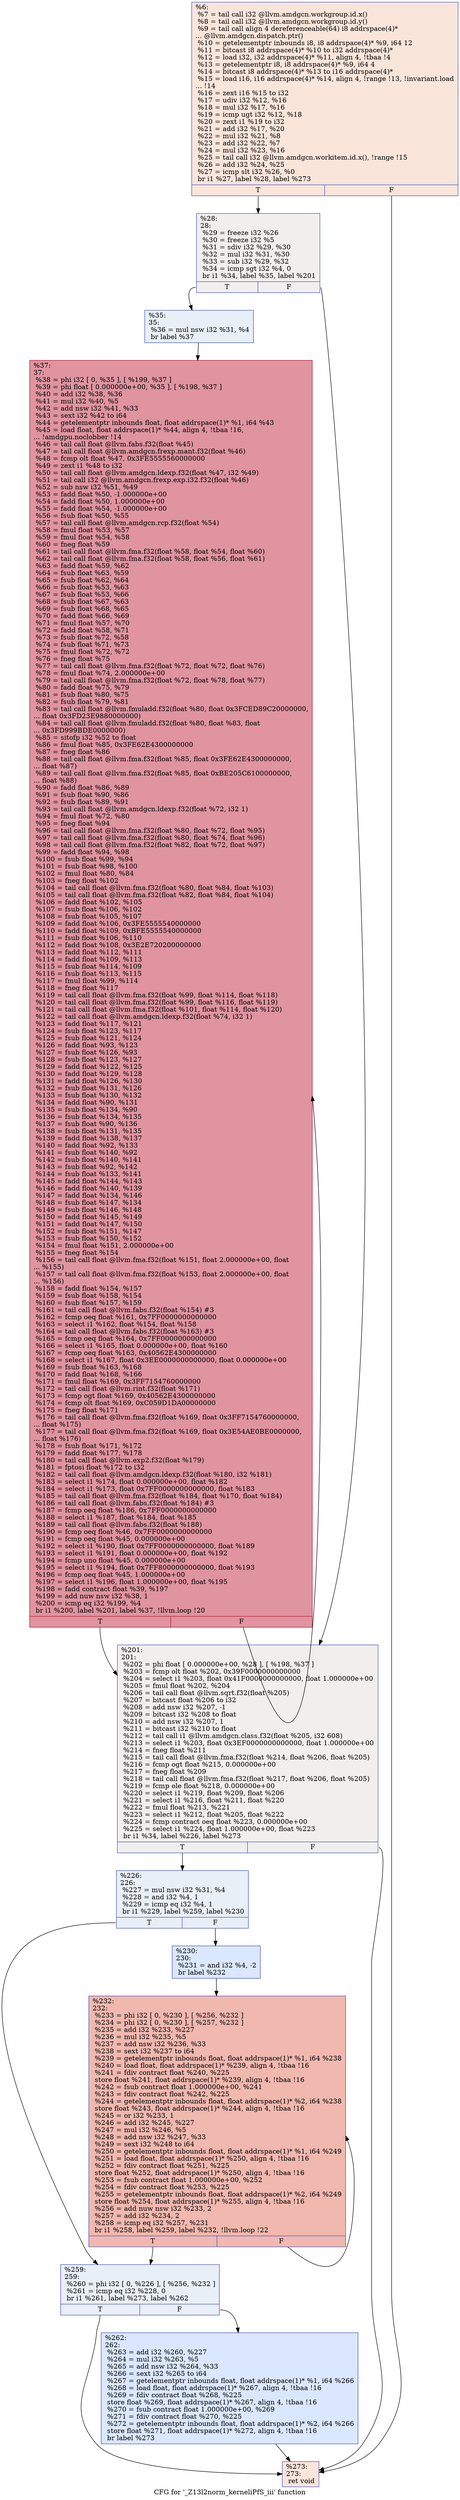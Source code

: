 digraph "CFG for '_Z13l2norm_kerneliPfS_iii' function" {
	label="CFG for '_Z13l2norm_kerneliPfS_iii' function";

	Node0x5e854e0 [shape=record,color="#3d50c3ff", style=filled, fillcolor="#f4c5ad70",label="{%6:\l  %7 = tail call i32 @llvm.amdgcn.workgroup.id.x()\l  %8 = tail call i32 @llvm.amdgcn.workgroup.id.y()\l  %9 = tail call align 4 dereferenceable(64) i8 addrspace(4)*\l... @llvm.amdgcn.dispatch.ptr()\l  %10 = getelementptr inbounds i8, i8 addrspace(4)* %9, i64 12\l  %11 = bitcast i8 addrspace(4)* %10 to i32 addrspace(4)*\l  %12 = load i32, i32 addrspace(4)* %11, align 4, !tbaa !4\l  %13 = getelementptr i8, i8 addrspace(4)* %9, i64 4\l  %14 = bitcast i8 addrspace(4)* %13 to i16 addrspace(4)*\l  %15 = load i16, i16 addrspace(4)* %14, align 4, !range !13, !invariant.load\l... !14\l  %16 = zext i16 %15 to i32\l  %17 = udiv i32 %12, %16\l  %18 = mul i32 %17, %16\l  %19 = icmp ugt i32 %12, %18\l  %20 = zext i1 %19 to i32\l  %21 = add i32 %17, %20\l  %22 = mul i32 %21, %8\l  %23 = add i32 %22, %7\l  %24 = mul i32 %23, %16\l  %25 = tail call i32 @llvm.amdgcn.workitem.id.x(), !range !15\l  %26 = add i32 %24, %25\l  %27 = icmp slt i32 %26, %0\l  br i1 %27, label %28, label %273\l|{<s0>T|<s1>F}}"];
	Node0x5e854e0:s0 -> Node0x5e87cf0;
	Node0x5e854e0:s1 -> Node0x5e87d80;
	Node0x5e87cf0 [shape=record,color="#3d50c3ff", style=filled, fillcolor="#e0dbd870",label="{%28:\l28:                                               \l  %29 = freeze i32 %26\l  %30 = freeze i32 %5\l  %31 = sdiv i32 %29, %30\l  %32 = mul i32 %31, %30\l  %33 = sub i32 %29, %32\l  %34 = icmp sgt i32 %4, 0\l  br i1 %34, label %35, label %201\l|{<s0>T|<s1>F}}"];
	Node0x5e87cf0:s0 -> Node0x5e87460;
	Node0x5e87cf0:s1 -> Node0x5e88360;
	Node0x5e87460 [shape=record,color="#3d50c3ff", style=filled, fillcolor="#cedaeb70",label="{%35:\l35:                                               \l  %36 = mul nsw i32 %31, %4\l  br label %37\l}"];
	Node0x5e87460 -> Node0x5e88530;
	Node0x5e88530 [shape=record,color="#b70d28ff", style=filled, fillcolor="#b70d2870",label="{%37:\l37:                                               \l  %38 = phi i32 [ 0, %35 ], [ %199, %37 ]\l  %39 = phi float [ 0.000000e+00, %35 ], [ %198, %37 ]\l  %40 = add i32 %38, %36\l  %41 = mul i32 %40, %5\l  %42 = add nsw i32 %41, %33\l  %43 = sext i32 %42 to i64\l  %44 = getelementptr inbounds float, float addrspace(1)* %1, i64 %43\l  %45 = load float, float addrspace(1)* %44, align 4, !tbaa !16,\l... !amdgpu.noclobber !14\l  %46 = tail call float @llvm.fabs.f32(float %45)\l  %47 = tail call float @llvm.amdgcn.frexp.mant.f32(float %46)\l  %48 = fcmp olt float %47, 0x3FE5555560000000\l  %49 = zext i1 %48 to i32\l  %50 = tail call float @llvm.amdgcn.ldexp.f32(float %47, i32 %49)\l  %51 = tail call i32 @llvm.amdgcn.frexp.exp.i32.f32(float %46)\l  %52 = sub nsw i32 %51, %49\l  %53 = fadd float %50, -1.000000e+00\l  %54 = fadd float %50, 1.000000e+00\l  %55 = fadd float %54, -1.000000e+00\l  %56 = fsub float %50, %55\l  %57 = tail call float @llvm.amdgcn.rcp.f32(float %54)\l  %58 = fmul float %53, %57\l  %59 = fmul float %54, %58\l  %60 = fneg float %59\l  %61 = tail call float @llvm.fma.f32(float %58, float %54, float %60)\l  %62 = tail call float @llvm.fma.f32(float %58, float %56, float %61)\l  %63 = fadd float %59, %62\l  %64 = fsub float %63, %59\l  %65 = fsub float %62, %64\l  %66 = fsub float %53, %63\l  %67 = fsub float %53, %66\l  %68 = fsub float %67, %63\l  %69 = fsub float %68, %65\l  %70 = fadd float %66, %69\l  %71 = fmul float %57, %70\l  %72 = fadd float %58, %71\l  %73 = fsub float %72, %58\l  %74 = fsub float %71, %73\l  %75 = fmul float %72, %72\l  %76 = fneg float %75\l  %77 = tail call float @llvm.fma.f32(float %72, float %72, float %76)\l  %78 = fmul float %74, 2.000000e+00\l  %79 = tail call float @llvm.fma.f32(float %72, float %78, float %77)\l  %80 = fadd float %75, %79\l  %81 = fsub float %80, %75\l  %82 = fsub float %79, %81\l  %83 = tail call float @llvm.fmuladd.f32(float %80, float 0x3FCED89C20000000,\l... float 0x3FD23E9880000000)\l  %84 = tail call float @llvm.fmuladd.f32(float %80, float %83, float\l... 0x3FD999BDE0000000)\l  %85 = sitofp i32 %52 to float\l  %86 = fmul float %85, 0x3FE62E4300000000\l  %87 = fneg float %86\l  %88 = tail call float @llvm.fma.f32(float %85, float 0x3FE62E4300000000,\l... float %87)\l  %89 = tail call float @llvm.fma.f32(float %85, float 0xBE205C6100000000,\l... float %88)\l  %90 = fadd float %86, %89\l  %91 = fsub float %90, %86\l  %92 = fsub float %89, %91\l  %93 = tail call float @llvm.amdgcn.ldexp.f32(float %72, i32 1)\l  %94 = fmul float %72, %80\l  %95 = fneg float %94\l  %96 = tail call float @llvm.fma.f32(float %80, float %72, float %95)\l  %97 = tail call float @llvm.fma.f32(float %80, float %74, float %96)\l  %98 = tail call float @llvm.fma.f32(float %82, float %72, float %97)\l  %99 = fadd float %94, %98\l  %100 = fsub float %99, %94\l  %101 = fsub float %98, %100\l  %102 = fmul float %80, %84\l  %103 = fneg float %102\l  %104 = tail call float @llvm.fma.f32(float %80, float %84, float %103)\l  %105 = tail call float @llvm.fma.f32(float %82, float %84, float %104)\l  %106 = fadd float %102, %105\l  %107 = fsub float %106, %102\l  %108 = fsub float %105, %107\l  %109 = fadd float %106, 0x3FE5555540000000\l  %110 = fadd float %109, 0xBFE5555540000000\l  %111 = fsub float %106, %110\l  %112 = fadd float %108, 0x3E2E720200000000\l  %113 = fadd float %112, %111\l  %114 = fadd float %109, %113\l  %115 = fsub float %114, %109\l  %116 = fsub float %113, %115\l  %117 = fmul float %99, %114\l  %118 = fneg float %117\l  %119 = tail call float @llvm.fma.f32(float %99, float %114, float %118)\l  %120 = tail call float @llvm.fma.f32(float %99, float %116, float %119)\l  %121 = tail call float @llvm.fma.f32(float %101, float %114, float %120)\l  %122 = tail call float @llvm.amdgcn.ldexp.f32(float %74, i32 1)\l  %123 = fadd float %117, %121\l  %124 = fsub float %123, %117\l  %125 = fsub float %121, %124\l  %126 = fadd float %93, %123\l  %127 = fsub float %126, %93\l  %128 = fsub float %123, %127\l  %129 = fadd float %122, %125\l  %130 = fadd float %129, %128\l  %131 = fadd float %126, %130\l  %132 = fsub float %131, %126\l  %133 = fsub float %130, %132\l  %134 = fadd float %90, %131\l  %135 = fsub float %134, %90\l  %136 = fsub float %134, %135\l  %137 = fsub float %90, %136\l  %138 = fsub float %131, %135\l  %139 = fadd float %138, %137\l  %140 = fadd float %92, %133\l  %141 = fsub float %140, %92\l  %142 = fsub float %140, %141\l  %143 = fsub float %92, %142\l  %144 = fsub float %133, %141\l  %145 = fadd float %144, %143\l  %146 = fadd float %140, %139\l  %147 = fadd float %134, %146\l  %148 = fsub float %147, %134\l  %149 = fsub float %146, %148\l  %150 = fadd float %145, %149\l  %151 = fadd float %147, %150\l  %152 = fsub float %151, %147\l  %153 = fsub float %150, %152\l  %154 = fmul float %151, 2.000000e+00\l  %155 = fneg float %154\l  %156 = tail call float @llvm.fma.f32(float %151, float 2.000000e+00, float\l... %155)\l  %157 = tail call float @llvm.fma.f32(float %153, float 2.000000e+00, float\l... %156)\l  %158 = fadd float %154, %157\l  %159 = fsub float %158, %154\l  %160 = fsub float %157, %159\l  %161 = tail call float @llvm.fabs.f32(float %154) #3\l  %162 = fcmp oeq float %161, 0x7FF0000000000000\l  %163 = select i1 %162, float %154, float %158\l  %164 = tail call float @llvm.fabs.f32(float %163) #3\l  %165 = fcmp oeq float %164, 0x7FF0000000000000\l  %166 = select i1 %165, float 0.000000e+00, float %160\l  %167 = fcmp oeq float %163, 0x40562E4300000000\l  %168 = select i1 %167, float 0x3EE0000000000000, float 0.000000e+00\l  %169 = fsub float %163, %168\l  %170 = fadd float %168, %166\l  %171 = fmul float %169, 0x3FF7154760000000\l  %172 = tail call float @llvm.rint.f32(float %171)\l  %173 = fcmp ogt float %169, 0x40562E4300000000\l  %174 = fcmp olt float %169, 0xC059D1DA00000000\l  %175 = fneg float %171\l  %176 = tail call float @llvm.fma.f32(float %169, float 0x3FF7154760000000,\l... float %175)\l  %177 = tail call float @llvm.fma.f32(float %169, float 0x3E54AE0BE0000000,\l... float %176)\l  %178 = fsub float %171, %172\l  %179 = fadd float %177, %178\l  %180 = tail call float @llvm.exp2.f32(float %179)\l  %181 = fptosi float %172 to i32\l  %182 = tail call float @llvm.amdgcn.ldexp.f32(float %180, i32 %181)\l  %183 = select i1 %174, float 0.000000e+00, float %182\l  %184 = select i1 %173, float 0x7FF0000000000000, float %183\l  %185 = tail call float @llvm.fma.f32(float %184, float %170, float %184)\l  %186 = tail call float @llvm.fabs.f32(float %184) #3\l  %187 = fcmp oeq float %186, 0x7FF0000000000000\l  %188 = select i1 %187, float %184, float %185\l  %189 = tail call float @llvm.fabs.f32(float %188)\l  %190 = fcmp oeq float %46, 0x7FF0000000000000\l  %191 = fcmp oeq float %45, 0.000000e+00\l  %192 = select i1 %190, float 0x7FF0000000000000, float %189\l  %193 = select i1 %191, float 0.000000e+00, float %192\l  %194 = fcmp uno float %45, 0.000000e+00\l  %195 = select i1 %194, float 0x7FF8000000000000, float %193\l  %196 = fcmp oeq float %45, 1.000000e+00\l  %197 = select i1 %196, float 1.000000e+00, float %195\l  %198 = fadd contract float %39, %197\l  %199 = add nuw nsw i32 %38, 1\l  %200 = icmp eq i32 %199, %4\l  br i1 %200, label %201, label %37, !llvm.loop !20\l|{<s0>T|<s1>F}}"];
	Node0x5e88530:s0 -> Node0x5e88360;
	Node0x5e88530:s1 -> Node0x5e88530;
	Node0x5e88360 [shape=record,color="#3d50c3ff", style=filled, fillcolor="#e0dbd870",label="{%201:\l201:                                              \l  %202 = phi float [ 0.000000e+00, %28 ], [ %198, %37 ]\l  %203 = fcmp olt float %202, 0x39F0000000000000\l  %204 = select i1 %203, float 0x41F0000000000000, float 1.000000e+00\l  %205 = fmul float %202, %204\l  %206 = tail call float @llvm.sqrt.f32(float %205)\l  %207 = bitcast float %206 to i32\l  %208 = add nsw i32 %207, -1\l  %209 = bitcast i32 %208 to float\l  %210 = add nsw i32 %207, 1\l  %211 = bitcast i32 %210 to float\l  %212 = tail call i1 @llvm.amdgcn.class.f32(float %205, i32 608)\l  %213 = select i1 %203, float 0x3EF0000000000000, float 1.000000e+00\l  %214 = fneg float %211\l  %215 = tail call float @llvm.fma.f32(float %214, float %206, float %205)\l  %216 = fcmp ogt float %215, 0.000000e+00\l  %217 = fneg float %209\l  %218 = tail call float @llvm.fma.f32(float %217, float %206, float %205)\l  %219 = fcmp ole float %218, 0.000000e+00\l  %220 = select i1 %219, float %209, float %206\l  %221 = select i1 %216, float %211, float %220\l  %222 = fmul float %213, %221\l  %223 = select i1 %212, float %205, float %222\l  %224 = fcmp contract oeq float %223, 0.000000e+00\l  %225 = select i1 %224, float 1.000000e+00, float %223\l  br i1 %34, label %226, label %273\l|{<s0>T|<s1>F}}"];
	Node0x5e88360:s0 -> Node0x5e93230;
	Node0x5e88360:s1 -> Node0x5e87d80;
	Node0x5e93230 [shape=record,color="#3d50c3ff", style=filled, fillcolor="#cedaeb70",label="{%226:\l226:                                              \l  %227 = mul nsw i32 %31, %4\l  %228 = and i32 %4, 1\l  %229 = icmp eq i32 %4, 1\l  br i1 %229, label %259, label %230\l|{<s0>T|<s1>F}}"];
	Node0x5e93230:s0 -> Node0x5e93520;
	Node0x5e93230:s1 -> Node0x5e93570;
	Node0x5e93570 [shape=record,color="#3d50c3ff", style=filled, fillcolor="#abc8fd70",label="{%230:\l230:                                              \l  %231 = and i32 %4, -2\l  br label %232\l}"];
	Node0x5e93570 -> Node0x5e93740;
	Node0x5e93740 [shape=record,color="#3d50c3ff", style=filled, fillcolor="#dc5d4a70",label="{%232:\l232:                                              \l  %233 = phi i32 [ 0, %230 ], [ %256, %232 ]\l  %234 = phi i32 [ 0, %230 ], [ %257, %232 ]\l  %235 = add i32 %233, %227\l  %236 = mul i32 %235, %5\l  %237 = add nsw i32 %236, %33\l  %238 = sext i32 %237 to i64\l  %239 = getelementptr inbounds float, float addrspace(1)* %1, i64 %238\l  %240 = load float, float addrspace(1)* %239, align 4, !tbaa !16\l  %241 = fdiv contract float %240, %225\l  store float %241, float addrspace(1)* %239, align 4, !tbaa !16\l  %242 = fsub contract float 1.000000e+00, %241\l  %243 = fdiv contract float %242, %225\l  %244 = getelementptr inbounds float, float addrspace(1)* %2, i64 %238\l  store float %243, float addrspace(1)* %244, align 4, !tbaa !16\l  %245 = or i32 %233, 1\l  %246 = add i32 %245, %227\l  %247 = mul i32 %246, %5\l  %248 = add nsw i32 %247, %33\l  %249 = sext i32 %248 to i64\l  %250 = getelementptr inbounds float, float addrspace(1)* %1, i64 %249\l  %251 = load float, float addrspace(1)* %250, align 4, !tbaa !16\l  %252 = fdiv contract float %251, %225\l  store float %252, float addrspace(1)* %250, align 4, !tbaa !16\l  %253 = fsub contract float 1.000000e+00, %252\l  %254 = fdiv contract float %253, %225\l  %255 = getelementptr inbounds float, float addrspace(1)* %2, i64 %249\l  store float %254, float addrspace(1)* %255, align 4, !tbaa !16\l  %256 = add nuw nsw i32 %233, 2\l  %257 = add i32 %234, 2\l  %258 = icmp eq i32 %257, %231\l  br i1 %258, label %259, label %232, !llvm.loop !22\l|{<s0>T|<s1>F}}"];
	Node0x5e93740:s0 -> Node0x5e93520;
	Node0x5e93740:s1 -> Node0x5e93740;
	Node0x5e93520 [shape=record,color="#3d50c3ff", style=filled, fillcolor="#cedaeb70",label="{%259:\l259:                                              \l  %260 = phi i32 [ 0, %226 ], [ %256, %232 ]\l  %261 = icmp eq i32 %228, 0\l  br i1 %261, label %273, label %262\l|{<s0>T|<s1>F}}"];
	Node0x5e93520:s0 -> Node0x5e87d80;
	Node0x5e93520:s1 -> Node0x5e8ea20;
	Node0x5e8ea20 [shape=record,color="#3d50c3ff", style=filled, fillcolor="#abc8fd70",label="{%262:\l262:                                              \l  %263 = add i32 %260, %227\l  %264 = mul i32 %263, %5\l  %265 = add nsw i32 %264, %33\l  %266 = sext i32 %265 to i64\l  %267 = getelementptr inbounds float, float addrspace(1)* %1, i64 %266\l  %268 = load float, float addrspace(1)* %267, align 4, !tbaa !16\l  %269 = fdiv contract float %268, %225\l  store float %269, float addrspace(1)* %267, align 4, !tbaa !16\l  %270 = fsub contract float 1.000000e+00, %269\l  %271 = fdiv contract float %270, %225\l  %272 = getelementptr inbounds float, float addrspace(1)* %2, i64 %266\l  store float %271, float addrspace(1)* %272, align 4, !tbaa !16\l  br label %273\l}"];
	Node0x5e8ea20 -> Node0x5e87d80;
	Node0x5e87d80 [shape=record,color="#3d50c3ff", style=filled, fillcolor="#f4c5ad70",label="{%273:\l273:                                              \l  ret void\l}"];
}
